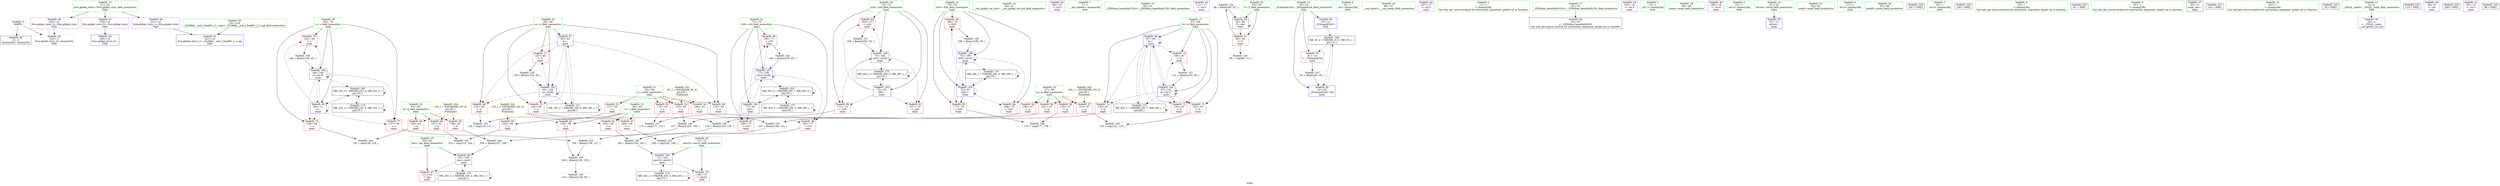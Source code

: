 digraph "SVFG" {
	label="SVFG";

	Node0x555ec8be8f00 [shape=record,color=grey,label="{NodeID: 0\nNullPtr}"];
	Node0x555ec8be8f00 -> Node0x555ec8c05880[style=solid];
	Node0x555ec8be8f00 -> Node0x555ec8c09710[style=solid];
	Node0x555ec8c06310 [shape=record,color=blue,label="{NodeID: 97\n65\<--93\na\<--\nmain\n}"];
	Node0x555ec8c06310 -> Node0x555ec8c08300[style=dashed];
	Node0x555ec8c06310 -> Node0x555ec8c083d0[style=dashed];
	Node0x555ec8c06310 -> Node0x555ec8c084a0[style=dashed];
	Node0x555ec8c06310 -> Node0x555ec8c08570[style=dashed];
	Node0x555ec8c06310 -> Node0x555ec8c06720[style=dashed];
	Node0x555ec8c06310 -> Node0x555ec8c158c0[style=dashed];
	Node0x555ec8be9960 [shape=record,color=green,label="{NodeID: 14\n26\<--27\n__cxx_global_var_init\<--__cxx_global_var_init_field_insensitive\n}"];
	Node0x555ec8c05200 [shape=record,color=green,label="{NodeID: 28\n69\<--70\nc\<--c_field_insensitive\nmain\n}"];
	Node0x555ec8c05200 -> Node0x555ec8c08980[style=solid];
	Node0x555ec8c05200 -> Node0x555ec8c08a50[style=solid];
	Node0x555ec8c05200 -> Node0x555ec8c08b20[style=solid];
	Node0x555ec8c05200 -> Node0x555ec8c064b0[style=solid];
	Node0x555ec8c05200 -> Node0x555ec8c06580[style=solid];
	Node0x555ec8c05d60 [shape=record,color=purple,label="{NodeID: 42\n99\<--15\n\<--.str.2\nmain\n}"];
	Node0x555ec8c07940 [shape=record,color=red,label="{NodeID: 56\n106\<--57\n\<--p\nmain\n}"];
	Node0x555ec8c07940 -> Node0x555ec8c06e70[style=solid];
	Node0x555ec8c0dd20 [shape=record,color=grey,label="{NodeID: 153\n138 = Binary(136, 137, )\n}"];
	Node0x555ec8c0dd20 -> Node0x555ec8c0d8a0[style=solid];
	Node0x555ec8c084a0 [shape=record,color=red,label="{NodeID: 70\n134\<--65\n\<--a\nmain\n}"];
	Node0x555ec8c084a0 -> Node0x555ec8c0e020[style=solid];
	Node0x555ec8c0f220 [shape=record,color=grey,label="{NodeID: 167\n173 = cmp(171, 172, )\n}"];
	Node0x555ec8c09000 [shape=record,color=red,label="{NodeID: 84\n188\<--75\n\<--b30\nmain\n}"];
	Node0x555ec8be8010 [shape=record,color=green,label="{NodeID: 1\n7\<--1\n__dso_handle\<--dummyObj\nGlob }"];
	Node0x555ec8c063e0 [shape=record,color=blue,label="{NodeID: 98\n67\<--93\nb\<--\nmain\n}"];
	Node0x555ec8c063e0 -> Node0x555ec8c08640[style=dashed];
	Node0x555ec8c063e0 -> Node0x555ec8c08710[style=dashed];
	Node0x555ec8c063e0 -> Node0x555ec8c087e0[style=dashed];
	Node0x555ec8c063e0 -> Node0x555ec8c088b0[style=dashed];
	Node0x555ec8c063e0 -> Node0x555ec8c063e0[style=dashed];
	Node0x555ec8c063e0 -> Node0x555ec8c06650[style=dashed];
	Node0x555ec8c063e0 -> Node0x555ec8c15dc0[style=dashed];
	Node0x555ec8be9a30 [shape=record,color=green,label="{NodeID: 15\n30\<--31\n_ZNSt8ios_base4InitC1Ev\<--_ZNSt8ios_base4InitC1Ev_field_insensitive\n}"];
	Node0x555ec8c052d0 [shape=record,color=green,label="{NodeID: 29\n71\<--72\nans22\<--ans22_field_insensitive\nmain\n}"];
	Node0x555ec8c052d0 -> Node0x555ec8c08bf0[style=solid];
	Node0x555ec8c052d0 -> Node0x555ec8c067f0[style=solid];
	Node0x555ec8c05e30 [shape=record,color=purple,label="{NodeID: 43\n112\<--17\n\<--.str.3\nmain\n}"];
	Node0x555ec8c07a10 [shape=record,color=red,label="{NodeID: 57\n123\<--57\n\<--p\nmain\n}"];
	Node0x555ec8c07a10 -> Node0x555ec8c0e7a0[style=solid];
	Node0x555ec8c0dea0 [shape=record,color=grey,label="{NodeID: 154\n86 = Binary(85, 87, )\n}"];
	Node0x555ec8c0dea0 -> Node0x555ec8c098e0[style=solid];
	Node0x555ec8c08570 [shape=record,color=red,label="{NodeID: 71\n155\<--65\n\<--a\nmain\n}"];
	Node0x555ec8c08570 -> Node0x555ec8c06cf0[style=solid];
	Node0x555ec8c149c0 [shape=record,color=black,label="{NodeID: 168\nMR_2V_2 = PHI(MR_2V_3, MR_2V_1, )\npts\{12 \}\n}"];
	Node0x555ec8c149c0 -> Node0x555ec8c07460[style=dashed];
	Node0x555ec8c149c0 -> Node0x555ec8c099b0[style=dashed];
	Node0x555ec8c090d0 [shape=record,color=red,label="{NodeID: 85\n198\<--75\n\<--b30\nmain\n}"];
	Node0x555ec8c090d0 -> Node0x555ec8c0e4a0[style=solid];
	Node0x555ec8bea9b0 [shape=record,color=green,label="{NodeID: 2\n8\<--1\n.str\<--dummyObj\nGlob }"];
	Node0x555ec8c064b0 [shape=record,color=blue,label="{NodeID: 99\n69\<--11\nc\<--\nmain\n}"];
	Node0x555ec8c064b0 -> Node0x555ec8c08980[style=dashed];
	Node0x555ec8c064b0 -> Node0x555ec8c08a50[style=dashed];
	Node0x555ec8c064b0 -> Node0x555ec8c08b20[style=dashed];
	Node0x555ec8c064b0 -> Node0x555ec8c064b0[style=dashed];
	Node0x555ec8c064b0 -> Node0x555ec8c06580[style=dashed];
	Node0x555ec8c064b0 -> Node0x555ec8c194c0[style=dashed];
	Node0x555ec8be9bc0 [shape=record,color=green,label="{NodeID: 16\n36\<--37\n__cxa_atexit\<--__cxa_atexit_field_insensitive\n}"];
	Node0x555ec8c053a0 [shape=record,color=green,label="{NodeID: 30\n73\<--74\na26\<--a26_field_insensitive\nmain\n}"];
	Node0x555ec8c053a0 -> Node0x555ec8c08cc0[style=solid];
	Node0x555ec8c053a0 -> Node0x555ec8c08d90[style=solid];
	Node0x555ec8c053a0 -> Node0x555ec8c08e60[style=solid];
	Node0x555ec8c053a0 -> Node0x555ec8c068c0[style=solid];
	Node0x555ec8c053a0 -> Node0x555ec8c0ad40[style=solid];
	Node0x555ec8c05f00 [shape=record,color=purple,label="{NodeID: 44\n167\<--17\n\<--.str.3\nmain\n}"];
	Node0x555ec8c07ae0 [shape=record,color=red,label="{NodeID: 58\n161\<--57\n\<--p\nmain\n}"];
	Node0x555ec8c07ae0 -> Node0x555ec8c0dba0[style=solid];
	Node0x555ec8c0e020 [shape=record,color=grey,label="{NodeID: 155\n136 = Binary(134, 135, )\n}"];
	Node0x555ec8c0e020 -> Node0x555ec8c0dd20[style=solid];
	Node0x555ec8c08640 [shape=record,color=red,label="{NodeID: 72\n122\<--67\n\<--b\nmain\n}"];
	Node0x555ec8c08640 -> Node0x555ec8c0e7a0[style=solid];
	Node0x555ec8c091a0 [shape=record,color=red,label="{NodeID: 86\n183\<--77\n\<--c34\nmain\n}"];
	Node0x555ec8c091a0 -> Node0x555ec8c0eaa0[style=solid];
	Node0x555ec8beabe0 [shape=record,color=green,label="{NodeID: 3\n11\<--1\n\<--dummyObj\nCan only get source location for instruction, argument, global var or function.}"];
	Node0x555ec8c194c0 [shape=record,color=black,label="{NodeID: 183\nMR_22V_3 = PHI(MR_22V_4, MR_22V_2, )\npts\{70 \}\n}"];
	Node0x555ec8c194c0 -> Node0x555ec8c064b0[style=dashed];
	Node0x555ec8c194c0 -> Node0x555ec8c162c0[style=dashed];
	Node0x555ec8c194c0 -> Node0x555ec8c194c0[style=dashed];
	Node0x555ec8c06580 [shape=record,color=blue,label="{NodeID: 100\n69\<--146\nc\<--inc15\nmain\n}"];
	Node0x555ec8c06580 -> Node0x555ec8c08980[style=dashed];
	Node0x555ec8c06580 -> Node0x555ec8c08a50[style=dashed];
	Node0x555ec8c06580 -> Node0x555ec8c08b20[style=dashed];
	Node0x555ec8c06580 -> Node0x555ec8c064b0[style=dashed];
	Node0x555ec8c06580 -> Node0x555ec8c06580[style=dashed];
	Node0x555ec8c06580 -> Node0x555ec8c194c0[style=dashed];
	Node0x555ec8be9c90 [shape=record,color=green,label="{NodeID: 17\n35\<--41\n_ZNSt8ios_base4InitD1Ev\<--_ZNSt8ios_base4InitD1Ev_field_insensitive\n}"];
	Node0x555ec8be9c90 -> Node0x555ec8c05a20[style=solid];
	Node0x555ec8c05470 [shape=record,color=green,label="{NodeID: 31\n75\<--76\nb30\<--b30_field_insensitive\nmain\n}"];
	Node0x555ec8c05470 -> Node0x555ec8c08f30[style=solid];
	Node0x555ec8c05470 -> Node0x555ec8c09000[style=solid];
	Node0x555ec8c05470 -> Node0x555ec8c090d0[style=solid];
	Node0x555ec8c05470 -> Node0x555ec8c06990[style=solid];
	Node0x555ec8c05470 -> Node0x555ec8c0ac70[style=solid];
	Node0x555ec8c05fd0 [shape=record,color=purple,label="{NodeID: 45\n142\<--19\n\<--.str.4\nmain\n}"];
	Node0x555ec8c07bb0 [shape=record,color=red,label="{NodeID: 59\n178\<--57\n\<--p\nmain\n}"];
	Node0x555ec8c07bb0 -> Node0x555ec8c0f0a0[style=solid];
	Node0x555ec8c0e1a0 [shape=record,color=grey,label="{NodeID: 156\n164 = Binary(162, 163, )\n}"];
	Node0x555ec8c0e1a0 -> Node0x555ec8c067f0[style=solid];
	Node0x555ec8c08710 [shape=record,color=red,label="{NodeID: 73\n133\<--67\n\<--b\nmain\n}"];
	Node0x555ec8c153c0 [shape=record,color=black,label="{NodeID: 170\nMR_16V_2 = PHI(MR_16V_4, MR_16V_1, )\npts\{64 \}\n}"];
	Node0x555ec8c153c0 -> Node0x555ec8c06240[style=dashed];
	Node0x555ec8c153c0 -> Node0x555ec8c153c0[style=dashed];
	Node0x555ec8c09270 [shape=record,color=red,label="{NodeID: 87\n189\<--77\n\<--c34\nmain\n}"];
	Node0x555ec8be94d0 [shape=record,color=green,label="{NodeID: 4\n13\<--1\n.str.1\<--dummyObj\nGlob }"];
	Node0x555ec8c06650 [shape=record,color=blue,label="{NodeID: 101\n67\<--151\nb\<--inc17\nmain\n}"];
	Node0x555ec8c06650 -> Node0x555ec8c08640[style=dashed];
	Node0x555ec8c06650 -> Node0x555ec8c08710[style=dashed];
	Node0x555ec8c06650 -> Node0x555ec8c087e0[style=dashed];
	Node0x555ec8c06650 -> Node0x555ec8c088b0[style=dashed];
	Node0x555ec8c06650 -> Node0x555ec8c063e0[style=dashed];
	Node0x555ec8c06650 -> Node0x555ec8c06650[style=dashed];
	Node0x555ec8c06650 -> Node0x555ec8c15dc0[style=dashed];
	Node0x555ec8be9d60 [shape=record,color=green,label="{NodeID: 18\n48\<--49\nmain\<--main_field_insensitive\n}"];
	Node0x555ec8c05540 [shape=record,color=green,label="{NodeID: 32\n77\<--78\nc34\<--c34_field_insensitive\nmain\n}"];
	Node0x555ec8c05540 -> Node0x555ec8c091a0[style=solid];
	Node0x555ec8c05540 -> Node0x555ec8c09270[style=solid];
	Node0x555ec8c05540 -> Node0x555ec8c09340[style=solid];
	Node0x555ec8c05540 -> Node0x555ec8c0aad0[style=solid];
	Node0x555ec8c05540 -> Node0x555ec8c0aba0[style=solid];
	Node0x555ec8c060a0 [shape=record,color=purple,label="{NodeID: 46\n190\<--19\n\<--.str.4\nmain\n}"];
	Node0x555ec8c07c80 [shape=record,color=red,label="{NodeID: 60\n102\<--59\n\<--s\nmain\n}"];
	Node0x555ec8c07c80 -> Node0x555ec8c0ec20[style=solid];
	Node0x555ec8c0e320 [shape=record,color=grey,label="{NodeID: 157\n151 = Binary(150, 93, )\n}"];
	Node0x555ec8c0e320 -> Node0x555ec8c06650[style=solid];
	Node0x555ec8c087e0 [shape=record,color=red,label="{NodeID: 74\n135\<--67\n\<--b\nmain\n}"];
	Node0x555ec8c087e0 -> Node0x555ec8c0e020[style=solid];
	Node0x555ec8c158c0 [shape=record,color=black,label="{NodeID: 171\nMR_18V_2 = PHI(MR_18V_6, MR_18V_1, )\npts\{66 \}\n}"];
	Node0x555ec8c158c0 -> Node0x555ec8c06310[style=dashed];
	Node0x555ec8c158c0 -> Node0x555ec8c158c0[style=dashed];
	Node0x555ec8c09340 [shape=record,color=red,label="{NodeID: 88\n193\<--77\n\<--c34\nmain\n}"];
	Node0x555ec8c09340 -> Node0x555ec8c06b70[style=solid];
	Node0x555ec8be9350 [shape=record,color=green,label="{NodeID: 5\n15\<--1\n.str.2\<--dummyObj\nGlob }"];
	Node0x555ec8c06720 [shape=record,color=blue,label="{NodeID: 102\n65\<--156\na\<--inc20\nmain\n}"];
	Node0x555ec8c06720 -> Node0x555ec8c08300[style=dashed];
	Node0x555ec8c06720 -> Node0x555ec8c083d0[style=dashed];
	Node0x555ec8c06720 -> Node0x555ec8c084a0[style=dashed];
	Node0x555ec8c06720 -> Node0x555ec8c08570[style=dashed];
	Node0x555ec8c06720 -> Node0x555ec8c06720[style=dashed];
	Node0x555ec8c06720 -> Node0x555ec8c158c0[style=dashed];
	Node0x555ec8be9e30 [shape=record,color=green,label="{NodeID: 19\n51\<--52\nretval\<--retval_field_insensitive\nmain\n}"];
	Node0x555ec8be9e30 -> Node0x555ec8c09810[style=solid];
	Node0x555ec8c05610 [shape=record,color=green,label="{NodeID: 33\n82\<--83\nscanf\<--scanf_field_insensitive\n}"];
	Node0x555ec8c06170 [shape=record,color=purple,label="{NodeID: 47\n220\<--21\nllvm.global_ctors_0\<--llvm.global_ctors\nGlob }"];
	Node0x555ec8c06170 -> Node0x555ec8c09510[style=solid];
	Node0x555ec8c06b70 [shape=record,color=grey,label="{NodeID: 144\n194 = Binary(193, 93, )\n}"];
	Node0x555ec8c06b70 -> Node0x555ec8c0aba0[style=solid];
	Node0x555ec8c07d50 [shape=record,color=red,label="{NodeID: 61\n139\<--59\n\<--s\nmain\n}"];
	Node0x555ec8c07d50 -> Node0x555ec8c0d8a0[style=solid];
	Node0x555ec8c0e4a0 [shape=record,color=grey,label="{NodeID: 158\n199 = Binary(198, 93, )\n}"];
	Node0x555ec8c0e4a0 -> Node0x555ec8c0ac70[style=solid];
	Node0x555ec8c088b0 [shape=record,color=red,label="{NodeID: 75\n150\<--67\n\<--b\nmain\n}"];
	Node0x555ec8c088b0 -> Node0x555ec8c0e320[style=solid];
	Node0x555ec8c15dc0 [shape=record,color=black,label="{NodeID: 172\nMR_20V_2 = PHI(MR_20V_7, MR_20V_1, )\npts\{68 \}\n}"];
	Node0x555ec8c15dc0 -> Node0x555ec8c063e0[style=dashed];
	Node0x555ec8c15dc0 -> Node0x555ec8c15dc0[style=dashed];
	Node0x555ec8c09410 [shape=record,color=blue,label="{NodeID: 89\n10\<--11\n_ZZ4mainE2id\<--\nGlob }"];
	Node0x555ec8c09410 -> Node0x555ec8c149c0[style=dashed];
	Node0x555ec8be93e0 [shape=record,color=green,label="{NodeID: 6\n17\<--1\n.str.3\<--dummyObj\nGlob }"];
	Node0x555ec8c067f0 [shape=record,color=blue,label="{NodeID: 103\n71\<--164\nans22\<--mul24\nmain\n}"];
	Node0x555ec8c067f0 -> Node0x555ec8c08bf0[style=dashed];
	Node0x555ec8c067f0 -> Node0x555ec8c167c0[style=dashed];
	Node0x555ec8be9f00 [shape=record,color=green,label="{NodeID: 20\n53\<--54\nT\<--T_field_insensitive\nmain\n}"];
	Node0x555ec8be9f00 -> Node0x555ec8c07530[style=solid];
	Node0x555ec8be9f00 -> Node0x555ec8c098e0[style=solid];
	Node0x555ec8c056e0 [shape=record,color=green,label="{NodeID: 34\n97\<--98\nprintf\<--printf_field_insensitive\n}"];
	Node0x555ec8c07260 [shape=record,color=purple,label="{NodeID: 48\n221\<--21\nllvm.global_ctors_1\<--llvm.global_ctors\nGlob }"];
	Node0x555ec8c07260 -> Node0x555ec8c09610[style=solid];
	Node0x555ec8c2be60 [shape=record,color=black,label="{NodeID: 228\n191 = PHI()\n}"];
	Node0x555ec8c06cf0 [shape=record,color=grey,label="{NodeID: 145\n156 = Binary(155, 93, )\n}"];
	Node0x555ec8c06cf0 -> Node0x555ec8c06720[style=solid];
	Node0x555ec8c07e20 [shape=record,color=red,label="{NodeID: 62\n163\<--59\n\<--s\nmain\n}"];
	Node0x555ec8c07e20 -> Node0x555ec8c0e1a0[style=solid];
	Node0x555ec8c0e620 [shape=record,color=grey,label="{NodeID: 159\n146 = Binary(145, 93, )\n}"];
	Node0x555ec8c0e620 -> Node0x555ec8c06580[style=solid];
	Node0x555ec8c08980 [shape=record,color=red,label="{NodeID: 76\n128\<--69\n\<--c\nmain\n}"];
	Node0x555ec8c08980 -> Node0x555ec8c0eda0[style=solid];
	Node0x555ec8c162c0 [shape=record,color=black,label="{NodeID: 173\nMR_22V_2 = PHI(MR_22V_8, MR_22V_1, )\npts\{70 \}\n}"];
	Node0x555ec8c162c0 -> Node0x555ec8c162c0[style=dashed];
	Node0x555ec8c162c0 -> Node0x555ec8c194c0[style=dashed];
	Node0x555ec8c09510 [shape=record,color=blue,label="{NodeID: 90\n220\<--22\nllvm.global_ctors_0\<--\nGlob }"];
	Node0x555ec8be9680 [shape=record,color=green,label="{NodeID: 7\n19\<--1\n.str.4\<--dummyObj\nGlob }"];
	Node0x555ec8c068c0 [shape=record,color=blue,label="{NodeID: 104\n73\<--93\na26\<--\nmain\n}"];
	Node0x555ec8c068c0 -> Node0x555ec8c08cc0[style=dashed];
	Node0x555ec8c068c0 -> Node0x555ec8c08d90[style=dashed];
	Node0x555ec8c068c0 -> Node0x555ec8c08e60[style=dashed];
	Node0x555ec8c068c0 -> Node0x555ec8c0ad40[style=dashed];
	Node0x555ec8c068c0 -> Node0x555ec8c16cc0[style=dashed];
	Node0x555ec8be9fd0 [shape=record,color=green,label="{NodeID: 21\n55\<--56\nj\<--j_field_insensitive\nmain\n}"];
	Node0x555ec8be9fd0 -> Node0x555ec8c07600[style=solid];
	Node0x555ec8be9fd0 -> Node0x555ec8c076d0[style=solid];
	Node0x555ec8be9fd0 -> Node0x555ec8c077a0[style=solid];
	Node0x555ec8be9fd0 -> Node0x555ec8c07870[style=solid];
	Node0x555ec8c204d0 [shape=record,color=yellow,style=double,label="{NodeID: 201\n8V_1 = ENCHI(MR_8V_0)\npts\{56 \}\nFun[main]}"];
	Node0x555ec8c204d0 -> Node0x555ec8c07600[style=dashed];
	Node0x555ec8c204d0 -> Node0x555ec8c076d0[style=dashed];
	Node0x555ec8c204d0 -> Node0x555ec8c077a0[style=dashed];
	Node0x555ec8c204d0 -> Node0x555ec8c07870[style=dashed];
	Node0x555ec8c057b0 [shape=record,color=green,label="{NodeID: 35\n23\<--216\n_GLOBAL__sub_I_liuq901_2_1.cpp\<--_GLOBAL__sub_I_liuq901_2_1.cpp_field_insensitive\n}"];
	Node0x555ec8c057b0 -> Node0x555ec8c09610[style=solid];
	Node0x555ec8c07360 [shape=record,color=purple,label="{NodeID: 49\n222\<--21\nllvm.global_ctors_2\<--llvm.global_ctors\nGlob }"];
	Node0x555ec8c07360 -> Node0x555ec8c09710[style=solid];
	Node0x555ec8c2cb30 [shape=record,color=black,label="{NodeID: 229\n100 = PHI()\n}"];
	Node0x555ec8c06e70 [shape=record,color=grey,label="{NodeID: 146\n107 = Binary(105, 106, )\n}"];
	Node0x555ec8c06e70 -> Node0x555ec8c07170[style=solid];
	Node0x555ec8c07ef0 [shape=record,color=red,label="{NodeID: 63\n184\<--59\n\<--s\nmain\n}"];
	Node0x555ec8c07ef0 -> Node0x555ec8c0eaa0[style=solid];
	Node0x555ec8c0e7a0 [shape=record,color=grey,label="{NodeID: 160\n124 = cmp(122, 123, )\n}"];
	Node0x555ec8c08a50 [shape=record,color=red,label="{NodeID: 77\n137\<--69\n\<--c\nmain\n}"];
	Node0x555ec8c08a50 -> Node0x555ec8c0dd20[style=solid];
	Node0x555ec8c167c0 [shape=record,color=black,label="{NodeID: 174\nMR_24V_2 = PHI(MR_24V_3, MR_24V_1, )\npts\{72 \}\n}"];
	Node0x555ec8c167c0 -> Node0x555ec8c067f0[style=dashed];
	Node0x555ec8c167c0 -> Node0x555ec8c167c0[style=dashed];
	Node0x555ec8c09610 [shape=record,color=blue,label="{NodeID: 91\n221\<--23\nllvm.global_ctors_1\<--_GLOBAL__sub_I_liuq901_2_1.cpp\nGlob }"];
	Node0x555ec8be9710 [shape=record,color=green,label="{NodeID: 8\n22\<--1\n\<--dummyObj\nCan only get source location for instruction, argument, global var or function.}"];
	Node0x555ec8c06990 [shape=record,color=blue,label="{NodeID: 105\n75\<--93\nb30\<--\nmain\n}"];
	Node0x555ec8c06990 -> Node0x555ec8c08f30[style=dashed];
	Node0x555ec8c06990 -> Node0x555ec8c09000[style=dashed];
	Node0x555ec8c06990 -> Node0x555ec8c090d0[style=dashed];
	Node0x555ec8c06990 -> Node0x555ec8c06990[style=dashed];
	Node0x555ec8c06990 -> Node0x555ec8c0ac70[style=dashed];
	Node0x555ec8c06990 -> Node0x555ec8c171c0[style=dashed];
	Node0x555ec8bea0a0 [shape=record,color=green,label="{NodeID: 22\n57\<--58\np\<--p_field_insensitive\nmain\n}"];
	Node0x555ec8bea0a0 -> Node0x555ec8c07940[style=solid];
	Node0x555ec8bea0a0 -> Node0x555ec8c07a10[style=solid];
	Node0x555ec8bea0a0 -> Node0x555ec8c07ae0[style=solid];
	Node0x555ec8bea0a0 -> Node0x555ec8c07bb0[style=solid];
	Node0x555ec8c205b0 [shape=record,color=yellow,style=double,label="{NodeID: 202\n10V_1 = ENCHI(MR_10V_0)\npts\{58 \}\nFun[main]}"];
	Node0x555ec8c205b0 -> Node0x555ec8c07940[style=dashed];
	Node0x555ec8c205b0 -> Node0x555ec8c07a10[style=dashed];
	Node0x555ec8c205b0 -> Node0x555ec8c07ae0[style=dashed];
	Node0x555ec8c205b0 -> Node0x555ec8c07bb0[style=dashed];
	Node0x555ec8c05880 [shape=record,color=black,label="{NodeID: 36\n2\<--3\ndummyVal\<--dummyVal\n}"];
	Node0x555ec8c07460 [shape=record,color=red,label="{NodeID: 50\n91\<--10\n\<--_ZZ4mainE2id\nmain\n}"];
	Node0x555ec8c07460 -> Node0x555ec8c06ff0[style=solid];
	Node0x555ec8c2cc30 [shape=record,color=black,label="{NodeID: 230\n81 = PHI()\n}"];
	Node0x555ec8c06ff0 [shape=record,color=grey,label="{NodeID: 147\n92 = Binary(91, 93, )\n}"];
	Node0x555ec8c06ff0 -> Node0x555ec8c099b0[style=solid];
	Node0x555ec8c07fc0 [shape=record,color=red,label="{NodeID: 64\n101\<--61\n\<--k\nmain\n}"];
	Node0x555ec8c07fc0 -> Node0x555ec8c0ec20[style=solid];
	Node0x555ec8c0e920 [shape=record,color=grey,label="{NodeID: 161\n118 = cmp(116, 117, )\n}"];
	Node0x555ec8c08b20 [shape=record,color=red,label="{NodeID: 78\n145\<--69\n\<--c\nmain\n}"];
	Node0x555ec8c08b20 -> Node0x555ec8c0e620[style=solid];
	Node0x555ec8c16cc0 [shape=record,color=black,label="{NodeID: 175\nMR_26V_2 = PHI(MR_26V_3, MR_26V_1, )\npts\{74 \}\n}"];
	Node0x555ec8c16cc0 -> Node0x555ec8c068c0[style=dashed];
	Node0x555ec8c16cc0 -> Node0x555ec8c16cc0[style=dashed];
	Node0x555ec8c09710 [shape=record,color=blue, style = dotted,label="{NodeID: 92\n222\<--3\nllvm.global_ctors_2\<--dummyVal\nGlob }"];
	Node0x555ec8be97a0 [shape=record,color=green,label="{NodeID: 9\n87\<--1\n\<--dummyObj\nCan only get source location for instruction, argument, global var or function.}"];
	Node0x555ec8c0aad0 [shape=record,color=blue,label="{NodeID: 106\n77\<--93\nc34\<--\nmain\n}"];
	Node0x555ec8c0aad0 -> Node0x555ec8c091a0[style=dashed];
	Node0x555ec8c0aad0 -> Node0x555ec8c09270[style=dashed];
	Node0x555ec8c0aad0 -> Node0x555ec8c09340[style=dashed];
	Node0x555ec8c0aad0 -> Node0x555ec8c0aba0[style=dashed];
	Node0x555ec8c0aad0 -> Node0x555ec8c0a390[style=dashed];
	Node0x555ec8bea170 [shape=record,color=green,label="{NodeID: 23\n59\<--60\ns\<--s_field_insensitive\nmain\n}"];
	Node0x555ec8bea170 -> Node0x555ec8c07c80[style=solid];
	Node0x555ec8bea170 -> Node0x555ec8c07d50[style=solid];
	Node0x555ec8bea170 -> Node0x555ec8c07e20[style=solid];
	Node0x555ec8bea170 -> Node0x555ec8c07ef0[style=solid];
	Node0x555ec8c20690 [shape=record,color=yellow,style=double,label="{NodeID: 203\n12V_1 = ENCHI(MR_12V_0)\npts\{60 \}\nFun[main]}"];
	Node0x555ec8c20690 -> Node0x555ec8c07c80[style=dashed];
	Node0x555ec8c20690 -> Node0x555ec8c07d50[style=dashed];
	Node0x555ec8c20690 -> Node0x555ec8c07e20[style=dashed];
	Node0x555ec8c20690 -> Node0x555ec8c07ef0[style=dashed];
	Node0x555ec8c05950 [shape=record,color=black,label="{NodeID: 37\n50\<--11\nmain_ret\<--\nmain\n}"];
	Node0x555ec8c07530 [shape=record,color=red,label="{NodeID: 51\n85\<--53\n\<--T\nmain\n}"];
	Node0x555ec8c07530 -> Node0x555ec8c0dea0[style=solid];
	Node0x555ec8c07530 -> Node0x555ec8c0ef20[style=solid];
	Node0x555ec8c2cd30 [shape=record,color=black,label="{NodeID: 231\n143 = PHI()\n}"];
	Node0x555ec8c07170 [shape=record,color=grey,label="{NodeID: 148\n109 = Binary(107, 108, )\n}"];
	Node0x555ec8c07170 -> Node0x555ec8c06240[style=solid];
	Node0x555ec8c08090 [shape=record,color=red,label="{NodeID: 65\n108\<--61\n\<--k\nmain\n}"];
	Node0x555ec8c08090 -> Node0x555ec8c07170[style=solid];
	Node0x555ec8c0eaa0 [shape=record,color=grey,label="{NodeID: 162\n185 = cmp(183, 184, )\n}"];
	Node0x555ec8c08bf0 [shape=record,color=red,label="{NodeID: 79\n166\<--71\n\<--ans22\nmain\n}"];
	Node0x555ec8c171c0 [shape=record,color=black,label="{NodeID: 176\nMR_28V_2 = PHI(MR_28V_3, MR_28V_1, )\npts\{76 \}\n}"];
	Node0x555ec8c171c0 -> Node0x555ec8c06990[style=dashed];
	Node0x555ec8c171c0 -> Node0x555ec8c171c0[style=dashed];
	Node0x555ec8c09810 [shape=record,color=blue,label="{NodeID: 93\n51\<--11\nretval\<--\nmain\n}"];
	Node0x555ec8be90a0 [shape=record,color=green,label="{NodeID: 10\n93\<--1\n\<--dummyObj\nCan only get source location for instruction, argument, global var or function.}"];
	Node0x555ec8c0aba0 [shape=record,color=blue,label="{NodeID: 107\n77\<--194\nc34\<--inc40\nmain\n}"];
	Node0x555ec8c0aba0 -> Node0x555ec8c091a0[style=dashed];
	Node0x555ec8c0aba0 -> Node0x555ec8c09270[style=dashed];
	Node0x555ec8c0aba0 -> Node0x555ec8c09340[style=dashed];
	Node0x555ec8c0aba0 -> Node0x555ec8c0aba0[style=dashed];
	Node0x555ec8c0aba0 -> Node0x555ec8c0a390[style=dashed];
	Node0x555ec8bea240 [shape=record,color=green,label="{NodeID: 24\n61\<--62\nk\<--k_field_insensitive\nmain\n}"];
	Node0x555ec8bea240 -> Node0x555ec8c07fc0[style=solid];
	Node0x555ec8bea240 -> Node0x555ec8c08090[style=solid];
	Node0x555ec8bea240 -> Node0x555ec8c08160[style=solid];
	Node0x555ec8c20770 [shape=record,color=yellow,style=double,label="{NodeID: 204\n14V_1 = ENCHI(MR_14V_0)\npts\{62 \}\nFun[main]}"];
	Node0x555ec8c20770 -> Node0x555ec8c07fc0[style=dashed];
	Node0x555ec8c20770 -> Node0x555ec8c08090[style=dashed];
	Node0x555ec8c20770 -> Node0x555ec8c08160[style=dashed];
	Node0x555ec8c05a20 [shape=record,color=black,label="{NodeID: 38\n34\<--35\n\<--_ZNSt8ios_base4InitD1Ev\nCan only get source location for instruction, argument, global var or function.}"];
	Node0x555ec8c07600 [shape=record,color=red,label="{NodeID: 52\n105\<--55\n\<--j\nmain\n}"];
	Node0x555ec8c07600 -> Node0x555ec8c06e70[style=solid];
	Node0x555ec8c2ce30 [shape=record,color=black,label="{NodeID: 232\n33 = PHI()\n}"];
	Node0x555ec8c0d720 [shape=record,color=grey,label="{NodeID: 149\n141 = Binary(140, 93, )\n}"];
	Node0x555ec8c08160 [shape=record,color=red,label="{NodeID: 66\n129\<--61\n\<--k\nmain\n}"];
	Node0x555ec8c08160 -> Node0x555ec8c0eda0[style=solid];
	Node0x555ec8c0ec20 [shape=record,color=grey,label="{NodeID: 163\n103 = cmp(101, 102, )\n}"];
	Node0x555ec8c08cc0 [shape=record,color=red,label="{NodeID: 80\n171\<--73\n\<--a26\nmain\n}"];
	Node0x555ec8c08cc0 -> Node0x555ec8c0f220[style=solid];
	Node0x555ec8c176c0 [shape=record,color=black,label="{NodeID: 177\nMR_30V_2 = PHI(MR_30V_3, MR_30V_1, )\npts\{78 \}\n}"];
	Node0x555ec8c176c0 -> Node0x555ec8c176c0[style=dashed];
	Node0x555ec8c176c0 -> Node0x555ec8c0a390[style=dashed];
	Node0x555ec8c098e0 [shape=record,color=blue,label="{NodeID: 94\n53\<--86\nT\<--dec\nmain\n}"];
	Node0x555ec8c098e0 -> Node0x555ec8c07530[style=dashed];
	Node0x555ec8c098e0 -> Node0x555ec8c098e0[style=dashed];
	Node0x555ec8be9170 [shape=record,color=green,label="{NodeID: 11\n4\<--6\n_ZStL8__ioinit\<--_ZStL8__ioinit_field_insensitive\nGlob }"];
	Node0x555ec8be9170 -> Node0x555ec8c05af0[style=solid];
	Node0x555ec8c0ac70 [shape=record,color=blue,label="{NodeID: 108\n75\<--199\nb30\<--inc43\nmain\n}"];
	Node0x555ec8c0ac70 -> Node0x555ec8c08f30[style=dashed];
	Node0x555ec8c0ac70 -> Node0x555ec8c09000[style=dashed];
	Node0x555ec8c0ac70 -> Node0x555ec8c090d0[style=dashed];
	Node0x555ec8c0ac70 -> Node0x555ec8c06990[style=dashed];
	Node0x555ec8c0ac70 -> Node0x555ec8c0ac70[style=dashed];
	Node0x555ec8c0ac70 -> Node0x555ec8c171c0[style=dashed];
	Node0x555ec8bea310 [shape=record,color=green,label="{NodeID: 25\n63\<--64\nans\<--ans_field_insensitive\nmain\n}"];
	Node0x555ec8bea310 -> Node0x555ec8c08230[style=solid];
	Node0x555ec8bea310 -> Node0x555ec8c06240[style=solid];
	Node0x555ec8c05af0 [shape=record,color=purple,label="{NodeID: 39\n32\<--4\n\<--_ZStL8__ioinit\n__cxx_global_var_init\n}"];
	Node0x555ec8c076d0 [shape=record,color=red,label="{NodeID: 53\n117\<--55\n\<--j\nmain\n}"];
	Node0x555ec8c076d0 -> Node0x555ec8c0e920[style=solid];
	Node0x555ec8c2cf30 [shape=record,color=black,label="{NodeID: 233\n113 = PHI()\n}"];
	Node0x555ec8c0d8a0 [shape=record,color=grey,label="{NodeID: 150\n140 = Binary(138, 139, )\n}"];
	Node0x555ec8c0d8a0 -> Node0x555ec8c0d720[style=solid];
	Node0x555ec8c08230 [shape=record,color=red,label="{NodeID: 67\n111\<--63\n\<--ans\nmain\n}"];
	Node0x555ec8c0eda0 [shape=record,color=grey,label="{NodeID: 164\n130 = cmp(128, 129, )\n}"];
	Node0x555ec8c08d90 [shape=record,color=red,label="{NodeID: 81\n187\<--73\n\<--a26\nmain\n}"];
	Node0x555ec8c099b0 [shape=record,color=blue,label="{NodeID: 95\n10\<--92\n_ZZ4mainE2id\<--inc\nmain\n}"];
	Node0x555ec8c099b0 -> Node0x555ec8c149c0[style=dashed];
	Node0x555ec8be9240 [shape=record,color=green,label="{NodeID: 12\n10\<--12\n_ZZ4mainE2id\<--_ZZ4mainE2id_field_insensitive\nGlob }"];
	Node0x555ec8be9240 -> Node0x555ec8c07460[style=solid];
	Node0x555ec8be9240 -> Node0x555ec8c09410[style=solid];
	Node0x555ec8be9240 -> Node0x555ec8c099b0[style=solid];
	Node0x555ec8c0ad40 [shape=record,color=blue,label="{NodeID: 109\n73\<--204\na26\<--inc46\nmain\n}"];
	Node0x555ec8c0ad40 -> Node0x555ec8c08cc0[style=dashed];
	Node0x555ec8c0ad40 -> Node0x555ec8c08d90[style=dashed];
	Node0x555ec8c0ad40 -> Node0x555ec8c08e60[style=dashed];
	Node0x555ec8c0ad40 -> Node0x555ec8c0ad40[style=dashed];
	Node0x555ec8c0ad40 -> Node0x555ec8c16cc0[style=dashed];
	Node0x555ec8bea3e0 [shape=record,color=green,label="{NodeID: 26\n65\<--66\na\<--a_field_insensitive\nmain\n}"];
	Node0x555ec8bea3e0 -> Node0x555ec8c08300[style=solid];
	Node0x555ec8bea3e0 -> Node0x555ec8c083d0[style=solid];
	Node0x555ec8bea3e0 -> Node0x555ec8c084a0[style=solid];
	Node0x555ec8bea3e0 -> Node0x555ec8c08570[style=solid];
	Node0x555ec8bea3e0 -> Node0x555ec8c06310[style=solid];
	Node0x555ec8bea3e0 -> Node0x555ec8c06720[style=solid];
	Node0x555ec8c05bc0 [shape=record,color=purple,label="{NodeID: 40\n80\<--8\n\<--.str\nmain\n}"];
	Node0x555ec8c077a0 [shape=record,color=red,label="{NodeID: 54\n160\<--55\n\<--j\nmain\n}"];
	Node0x555ec8c077a0 -> Node0x555ec8c0dba0[style=solid];
	Node0x555ec8c2d030 [shape=record,color=black,label="{NodeID: 234\n168 = PHI()\n}"];
	Node0x555ec8c0da20 [shape=record,color=grey,label="{NodeID: 151\n204 = Binary(203, 93, )\n}"];
	Node0x555ec8c0da20 -> Node0x555ec8c0ad40[style=solid];
	Node0x555ec8c08300 [shape=record,color=red,label="{NodeID: 68\n116\<--65\n\<--a\nmain\n}"];
	Node0x555ec8c08300 -> Node0x555ec8c0e920[style=solid];
	Node0x555ec8c0ef20 [shape=record,color=grey,label="{NodeID: 165\n89 = cmp(85, 11, )\n}"];
	Node0x555ec8c08e60 [shape=record,color=red,label="{NodeID: 82\n203\<--73\n\<--a26\nmain\n}"];
	Node0x555ec8c08e60 -> Node0x555ec8c0da20[style=solid];
	Node0x555ec8c06240 [shape=record,color=blue,label="{NodeID: 96\n63\<--109\nans\<--mul3\nmain\n}"];
	Node0x555ec8c06240 -> Node0x555ec8c08230[style=dashed];
	Node0x555ec8c06240 -> Node0x555ec8c153c0[style=dashed];
	Node0x555ec8be9890 [shape=record,color=green,label="{NodeID: 13\n21\<--25\nllvm.global_ctors\<--llvm.global_ctors_field_insensitive\nGlob }"];
	Node0x555ec8be9890 -> Node0x555ec8c06170[style=solid];
	Node0x555ec8be9890 -> Node0x555ec8c07260[style=solid];
	Node0x555ec8be9890 -> Node0x555ec8c07360[style=solid];
	Node0x555ec8c0a390 [shape=record,color=black,label="{NodeID: 193\nMR_30V_5 = PHI(MR_30V_7, MR_30V_4, )\npts\{78 \}\n}"];
	Node0x555ec8c0a390 -> Node0x555ec8c0aad0[style=dashed];
	Node0x555ec8c0a390 -> Node0x555ec8c176c0[style=dashed];
	Node0x555ec8c0a390 -> Node0x555ec8c0a390[style=dashed];
	Node0x555ec8c05170 [shape=record,color=green,label="{NodeID: 27\n67\<--68\nb\<--b_field_insensitive\nmain\n}"];
	Node0x555ec8c05170 -> Node0x555ec8c08640[style=solid];
	Node0x555ec8c05170 -> Node0x555ec8c08710[style=solid];
	Node0x555ec8c05170 -> Node0x555ec8c087e0[style=solid];
	Node0x555ec8c05170 -> Node0x555ec8c088b0[style=solid];
	Node0x555ec8c05170 -> Node0x555ec8c063e0[style=solid];
	Node0x555ec8c05170 -> Node0x555ec8c06650[style=solid];
	Node0x555ec8c05c90 [shape=record,color=purple,label="{NodeID: 41\n95\<--13\n\<--.str.1\nmain\n}"];
	Node0x555ec8c07870 [shape=record,color=red,label="{NodeID: 55\n172\<--55\n\<--j\nmain\n}"];
	Node0x555ec8c07870 -> Node0x555ec8c0f220[style=solid];
	Node0x555ec8c2d130 [shape=record,color=black,label="{NodeID: 235\n96 = PHI()\n}"];
	Node0x555ec8c0dba0 [shape=record,color=grey,label="{NodeID: 152\n162 = Binary(160, 161, )\n}"];
	Node0x555ec8c0dba0 -> Node0x555ec8c0e1a0[style=solid];
	Node0x555ec8c083d0 [shape=record,color=red,label="{NodeID: 69\n132\<--65\n\<--a\nmain\n}"];
	Node0x555ec8c0f0a0 [shape=record,color=grey,label="{NodeID: 166\n179 = cmp(177, 178, )\n}"];
	Node0x555ec8c08f30 [shape=record,color=red,label="{NodeID: 83\n177\<--75\n\<--b30\nmain\n}"];
	Node0x555ec8c08f30 -> Node0x555ec8c0f0a0[style=solid];
}
